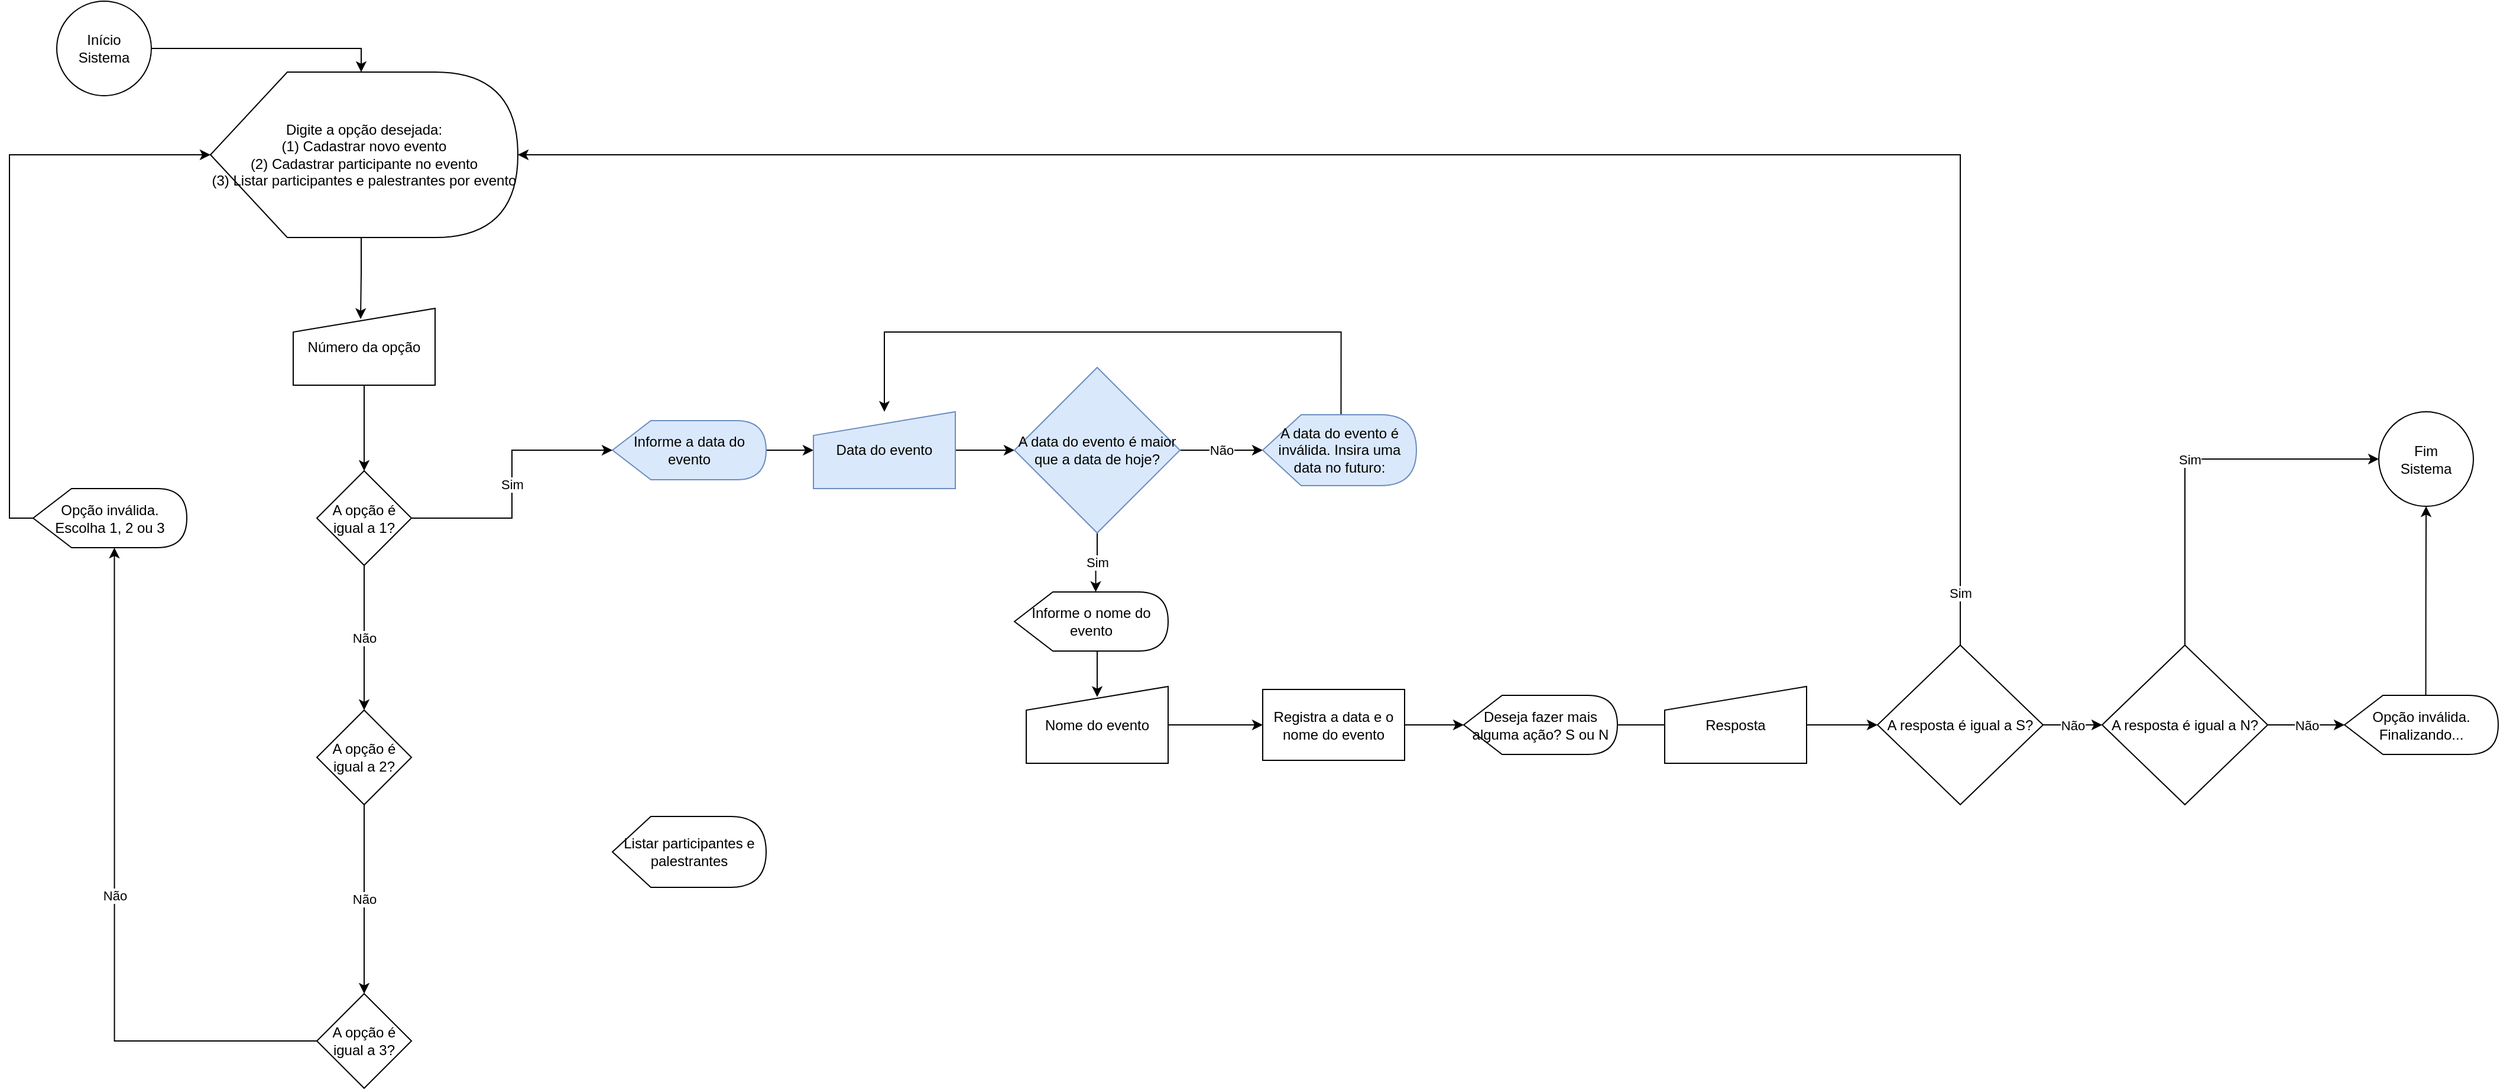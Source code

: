 <mxfile version="15.8.6" type="github">
  <diagram id="AMbJrYQroYjOnYmesZMy" name="Page-1">
    <mxGraphModel dx="1422" dy="794" grid="1" gridSize="10" guides="1" tooltips="1" connect="1" arrows="1" fold="1" page="1" pageScale="1" pageWidth="827" pageHeight="1169" math="0" shadow="0">
      <root>
        <mxCell id="0" />
        <mxCell id="1" parent="0" />
        <mxCell id="UVnA94jCJhpCL6pDzq3i-3" style="edgeStyle=orthogonalEdgeStyle;rounded=0;orthogonalLoop=1;jettySize=auto;html=1;exitX=1;exitY=0.5;exitDx=0;exitDy=0;entryX=0;entryY=0;entryDx=127.5;entryDy=0;entryPerimeter=0;" edge="1" parent="1" source="ntxmmqhkYzdvFGRqi93g-2" target="UVnA94jCJhpCL6pDzq3i-14">
          <mxGeometry relative="1" as="geometry">
            <mxPoint x="220" y="170" as="targetPoint" />
          </mxGeometry>
        </mxCell>
        <mxCell id="ntxmmqhkYzdvFGRqi93g-2" value="Início&lt;br&gt;Sistema" style="ellipse;whiteSpace=wrap;html=1;" parent="1" vertex="1">
          <mxGeometry x="90" y="40" width="80" height="80" as="geometry" />
        </mxCell>
        <mxCell id="UVnA94jCJhpCL6pDzq3i-5" style="edgeStyle=orthogonalEdgeStyle;rounded=0;orthogonalLoop=1;jettySize=auto;html=1;exitX=1;exitY=0.5;exitDx=0;exitDy=0;exitPerimeter=0;entryX=0;entryY=0.5;entryDx=0;entryDy=0;" edge="1" parent="1" source="ntxmmqhkYzdvFGRqi93g-3" target="ntxmmqhkYzdvFGRqi93g-5">
          <mxGeometry relative="1" as="geometry">
            <mxPoint x="710" y="420" as="targetPoint" />
          </mxGeometry>
        </mxCell>
        <mxCell id="ntxmmqhkYzdvFGRqi93g-3" value="Informe a data do evento" style="shape=display;whiteSpace=wrap;html=1;fillColor=#dae8fc;strokeColor=#6c8ebf;" parent="1" vertex="1">
          <mxGeometry x="560" y="395" width="130" height="50" as="geometry" />
        </mxCell>
        <mxCell id="UVnA94jCJhpCL6pDzq3i-6" style="edgeStyle=orthogonalEdgeStyle;rounded=0;orthogonalLoop=1;jettySize=auto;html=1;exitX=1;exitY=0.5;exitDx=0;exitDy=0;entryX=0;entryY=0.5;entryDx=0;entryDy=0;" edge="1" parent="1" source="ntxmmqhkYzdvFGRqi93g-5" target="ntxmmqhkYzdvFGRqi93g-6">
          <mxGeometry relative="1" as="geometry" />
        </mxCell>
        <mxCell id="ntxmmqhkYzdvFGRqi93g-5" value="Data do evento" style="shape=manualInput;whiteSpace=wrap;html=1;size=20;fillColor=#dae8fc;strokeColor=#6c8ebf;" parent="1" vertex="1">
          <mxGeometry x="730" y="387.5" width="120" height="65" as="geometry" />
        </mxCell>
        <mxCell id="UVnA94jCJhpCL6pDzq3i-9" value="Não" style="edgeStyle=orthogonalEdgeStyle;rounded=0;orthogonalLoop=1;jettySize=auto;html=1;exitX=1;exitY=0.5;exitDx=0;exitDy=0;entryX=0;entryY=0.5;entryDx=0;entryDy=0;entryPerimeter=0;" edge="1" parent="1" source="ntxmmqhkYzdvFGRqi93g-6" target="UVnA94jCJhpCL6pDzq3i-8">
          <mxGeometry relative="1" as="geometry" />
        </mxCell>
        <mxCell id="UVnA94jCJhpCL6pDzq3i-26" value="Sim" style="edgeStyle=orthogonalEdgeStyle;rounded=0;orthogonalLoop=1;jettySize=auto;html=1;exitX=0.5;exitY=1;exitDx=0;exitDy=0;entryX=0;entryY=0;entryDx=68.75;entryDy=0;entryPerimeter=0;" edge="1" parent="1" source="ntxmmqhkYzdvFGRqi93g-6" target="UVnA94jCJhpCL6pDzq3i-25">
          <mxGeometry relative="1" as="geometry" />
        </mxCell>
        <mxCell id="ntxmmqhkYzdvFGRqi93g-6" value="A data do evento é maior que a data de hoje?" style="rhombus;whiteSpace=wrap;html=1;fillColor=#dae8fc;strokeColor=#6c8ebf;" parent="1" vertex="1">
          <mxGeometry x="900" y="350" width="140" height="140" as="geometry" />
        </mxCell>
        <mxCell id="UVnA94jCJhpCL6pDzq3i-7" value="Fim&lt;br&gt;Sistema" style="ellipse;whiteSpace=wrap;html=1;" vertex="1" parent="1">
          <mxGeometry x="2054" y="387.5" width="80" height="80" as="geometry" />
        </mxCell>
        <mxCell id="UVnA94jCJhpCL6pDzq3i-11" style="edgeStyle=orthogonalEdgeStyle;rounded=0;orthogonalLoop=1;jettySize=auto;html=1;exitX=0;exitY=0;exitDx=66.25;exitDy=0;exitPerimeter=0;entryX=0.5;entryY=0;entryDx=0;entryDy=0;" edge="1" parent="1" source="UVnA94jCJhpCL6pDzq3i-8" target="ntxmmqhkYzdvFGRqi93g-5">
          <mxGeometry relative="1" as="geometry">
            <Array as="points">
              <mxPoint x="1176" y="320" />
              <mxPoint x="790" y="320" />
            </Array>
          </mxGeometry>
        </mxCell>
        <mxCell id="UVnA94jCJhpCL6pDzq3i-8" value="A data do evento é inválida. Insira uma data no futuro:" style="shape=display;whiteSpace=wrap;html=1;fillColor=#dae8fc;strokeColor=#6c8ebf;" vertex="1" parent="1">
          <mxGeometry x="1110" y="390" width="130" height="60" as="geometry" />
        </mxCell>
        <mxCell id="UVnA94jCJhpCL6pDzq3i-12" value="Listar participantes e palestrantes" style="shape=display;whiteSpace=wrap;html=1;" vertex="1" parent="1">
          <mxGeometry x="560" y="730" width="130" height="60" as="geometry" />
        </mxCell>
        <mxCell id="UVnA94jCJhpCL6pDzq3i-17" style="edgeStyle=orthogonalEdgeStyle;rounded=0;orthogonalLoop=1;jettySize=auto;html=1;exitX=0;exitY=0;exitDx=127.5;exitDy=140;exitPerimeter=0;entryX=0.475;entryY=0.138;entryDx=0;entryDy=0;entryPerimeter=0;" edge="1" parent="1" source="UVnA94jCJhpCL6pDzq3i-14" target="UVnA94jCJhpCL6pDzq3i-16">
          <mxGeometry relative="1" as="geometry" />
        </mxCell>
        <mxCell id="UVnA94jCJhpCL6pDzq3i-14" value="Digite a opção desejada:&lt;br&gt;(1) Cadastrar novo evento&lt;br&gt;(2) Cadastrar participante no evento&lt;br&gt;(3) Listar participantes e palestrantes por evento" style="shape=display;whiteSpace=wrap;html=1;" vertex="1" parent="1">
          <mxGeometry x="220" y="100" width="260" height="140" as="geometry" />
        </mxCell>
        <mxCell id="UVnA94jCJhpCL6pDzq3i-19" value="" style="edgeStyle=orthogonalEdgeStyle;rounded=0;orthogonalLoop=1;jettySize=auto;html=1;" edge="1" parent="1" source="UVnA94jCJhpCL6pDzq3i-16" target="UVnA94jCJhpCL6pDzq3i-18">
          <mxGeometry relative="1" as="geometry" />
        </mxCell>
        <mxCell id="UVnA94jCJhpCL6pDzq3i-16" value="Número da opção" style="shape=manualInput;whiteSpace=wrap;html=1;size=20;" vertex="1" parent="1">
          <mxGeometry x="290" y="300" width="120" height="65" as="geometry" />
        </mxCell>
        <mxCell id="UVnA94jCJhpCL6pDzq3i-20" value="Sim" style="edgeStyle=orthogonalEdgeStyle;rounded=0;orthogonalLoop=1;jettySize=auto;html=1;exitX=1;exitY=0.5;exitDx=0;exitDy=0;entryX=0;entryY=0.5;entryDx=0;entryDy=0;entryPerimeter=0;" edge="1" parent="1" source="UVnA94jCJhpCL6pDzq3i-18" target="ntxmmqhkYzdvFGRqi93g-3">
          <mxGeometry relative="1" as="geometry" />
        </mxCell>
        <mxCell id="UVnA94jCJhpCL6pDzq3i-46" value="Não" style="edgeStyle=orthogonalEdgeStyle;rounded=0;orthogonalLoop=1;jettySize=auto;html=1;exitX=0.5;exitY=1;exitDx=0;exitDy=0;entryX=0.5;entryY=0;entryDx=0;entryDy=0;" edge="1" parent="1" source="UVnA94jCJhpCL6pDzq3i-18" target="UVnA94jCJhpCL6pDzq3i-44">
          <mxGeometry relative="1" as="geometry" />
        </mxCell>
        <mxCell id="UVnA94jCJhpCL6pDzq3i-18" value="A opção é igual a 1?" style="rhombus;whiteSpace=wrap;html=1;" vertex="1" parent="1">
          <mxGeometry x="310" y="437.5" width="80" height="80" as="geometry" />
        </mxCell>
        <mxCell id="UVnA94jCJhpCL6pDzq3i-24" style="edgeStyle=orthogonalEdgeStyle;rounded=0;orthogonalLoop=1;jettySize=auto;html=1;exitX=0;exitY=0.5;exitDx=0;exitDy=0;exitPerimeter=0;entryX=0;entryY=0.5;entryDx=0;entryDy=0;entryPerimeter=0;" edge="1" parent="1" source="UVnA94jCJhpCL6pDzq3i-22" target="UVnA94jCJhpCL6pDzq3i-14">
          <mxGeometry relative="1" as="geometry" />
        </mxCell>
        <mxCell id="UVnA94jCJhpCL6pDzq3i-22" value="Opção inválida. Escolha 1, 2 ou 3" style="shape=display;whiteSpace=wrap;html=1;" vertex="1" parent="1">
          <mxGeometry x="70" y="452.5" width="130" height="50" as="geometry" />
        </mxCell>
        <mxCell id="UVnA94jCJhpCL6pDzq3i-28" style="edgeStyle=orthogonalEdgeStyle;rounded=0;orthogonalLoop=1;jettySize=auto;html=1;exitX=0;exitY=0;exitDx=68.75;exitDy=50;exitPerimeter=0;entryX=0.5;entryY=0.136;entryDx=0;entryDy=0;entryPerimeter=0;" edge="1" parent="1" source="UVnA94jCJhpCL6pDzq3i-25" target="UVnA94jCJhpCL6pDzq3i-27">
          <mxGeometry relative="1" as="geometry" />
        </mxCell>
        <mxCell id="UVnA94jCJhpCL6pDzq3i-25" value="Informe o nome do evento" style="shape=display;whiteSpace=wrap;html=1;" vertex="1" parent="1">
          <mxGeometry x="900" y="540" width="130" height="50" as="geometry" />
        </mxCell>
        <mxCell id="UVnA94jCJhpCL6pDzq3i-30" value="" style="edgeStyle=orthogonalEdgeStyle;rounded=0;orthogonalLoop=1;jettySize=auto;html=1;" edge="1" parent="1" source="UVnA94jCJhpCL6pDzq3i-27" target="UVnA94jCJhpCL6pDzq3i-29">
          <mxGeometry relative="1" as="geometry" />
        </mxCell>
        <mxCell id="UVnA94jCJhpCL6pDzq3i-27" value="Nome do evento" style="shape=manualInput;whiteSpace=wrap;html=1;size=20;" vertex="1" parent="1">
          <mxGeometry x="910" y="620" width="120" height="65" as="geometry" />
        </mxCell>
        <mxCell id="UVnA94jCJhpCL6pDzq3i-39" style="edgeStyle=orthogonalEdgeStyle;rounded=0;orthogonalLoop=1;jettySize=auto;html=1;exitX=1;exitY=0.5;exitDx=0;exitDy=0;entryX=0;entryY=0.5;entryDx=0;entryDy=0;entryPerimeter=0;" edge="1" parent="1" source="UVnA94jCJhpCL6pDzq3i-29" target="UVnA94jCJhpCL6pDzq3i-38">
          <mxGeometry relative="1" as="geometry" />
        </mxCell>
        <mxCell id="UVnA94jCJhpCL6pDzq3i-29" value="Registra a data e o nome do evento" style="whiteSpace=wrap;html=1;" vertex="1" parent="1">
          <mxGeometry x="1110" y="622.5" width="120" height="60" as="geometry" />
        </mxCell>
        <mxCell id="UVnA94jCJhpCL6pDzq3i-34" value="Sim" style="edgeStyle=orthogonalEdgeStyle;rounded=0;orthogonalLoop=1;jettySize=auto;html=1;exitX=0.5;exitY=0;exitDx=0;exitDy=0;entryX=1;entryY=0.5;entryDx=0;entryDy=0;entryPerimeter=0;" edge="1" parent="1" source="UVnA94jCJhpCL6pDzq3i-32" target="UVnA94jCJhpCL6pDzq3i-14">
          <mxGeometry x="-0.946" relative="1" as="geometry">
            <mxPoint as="offset" />
          </mxGeometry>
        </mxCell>
        <mxCell id="UVnA94jCJhpCL6pDzq3i-51" value="Não" style="edgeStyle=orthogonalEdgeStyle;rounded=0;orthogonalLoop=1;jettySize=auto;html=1;exitX=1;exitY=0.5;exitDx=0;exitDy=0;entryX=0;entryY=0.5;entryDx=0;entryDy=0;" edge="1" parent="1" source="UVnA94jCJhpCL6pDzq3i-32" target="UVnA94jCJhpCL6pDzq3i-50">
          <mxGeometry relative="1" as="geometry" />
        </mxCell>
        <mxCell id="UVnA94jCJhpCL6pDzq3i-32" value="A resposta é igual a S?" style="rhombus;whiteSpace=wrap;html=1;" vertex="1" parent="1">
          <mxGeometry x="1630" y="585" width="140" height="135" as="geometry" />
        </mxCell>
        <mxCell id="UVnA94jCJhpCL6pDzq3i-54" style="edgeStyle=orthogonalEdgeStyle;rounded=0;orthogonalLoop=1;jettySize=auto;html=1;exitX=0;exitY=0;exitDx=68.75;exitDy=0;exitPerimeter=0;entryX=0.5;entryY=1;entryDx=0;entryDy=0;" edge="1" parent="1" source="UVnA94jCJhpCL6pDzq3i-36" target="UVnA94jCJhpCL6pDzq3i-7">
          <mxGeometry relative="1" as="geometry" />
        </mxCell>
        <mxCell id="UVnA94jCJhpCL6pDzq3i-36" value="Opção inválida. Finalizando..." style="shape=display;whiteSpace=wrap;html=1;" vertex="1" parent="1">
          <mxGeometry x="2025" y="627.5" width="130" height="50" as="geometry" />
        </mxCell>
        <mxCell id="UVnA94jCJhpCL6pDzq3i-40" style="edgeStyle=orthogonalEdgeStyle;rounded=0;orthogonalLoop=1;jettySize=auto;html=1;exitX=1;exitY=0.5;exitDx=0;exitDy=0;exitPerimeter=0;entryX=0;entryY=0.5;entryDx=0;entryDy=0;startArrow=none;" edge="1" parent="1" source="UVnA94jCJhpCL6pDzq3i-41" target="UVnA94jCJhpCL6pDzq3i-32">
          <mxGeometry relative="1" as="geometry" />
        </mxCell>
        <mxCell id="UVnA94jCJhpCL6pDzq3i-38" value="Deseja fazer mais alguma ação? S ou N" style="shape=display;whiteSpace=wrap;html=1;" vertex="1" parent="1">
          <mxGeometry x="1280" y="627.5" width="130" height="50" as="geometry" />
        </mxCell>
        <mxCell id="UVnA94jCJhpCL6pDzq3i-41" value="Resposta" style="shape=manualInput;whiteSpace=wrap;html=1;size=20;" vertex="1" parent="1">
          <mxGeometry x="1450" y="620" width="120" height="65" as="geometry" />
        </mxCell>
        <mxCell id="UVnA94jCJhpCL6pDzq3i-42" value="" style="edgeStyle=orthogonalEdgeStyle;rounded=0;orthogonalLoop=1;jettySize=auto;html=1;exitX=1;exitY=0.5;exitDx=0;exitDy=0;exitPerimeter=0;entryX=0;entryY=0.5;entryDx=0;entryDy=0;endArrow=none;" edge="1" parent="1" source="UVnA94jCJhpCL6pDzq3i-38" target="UVnA94jCJhpCL6pDzq3i-41">
          <mxGeometry relative="1" as="geometry">
            <mxPoint x="1410" y="652.5" as="sourcePoint" />
            <mxPoint x="1720" y="652.5" as="targetPoint" />
          </mxGeometry>
        </mxCell>
        <mxCell id="UVnA94jCJhpCL6pDzq3i-47" value="Não" style="edgeStyle=orthogonalEdgeStyle;rounded=0;orthogonalLoop=1;jettySize=auto;html=1;exitX=0.5;exitY=1;exitDx=0;exitDy=0;" edge="1" parent="1" source="UVnA94jCJhpCL6pDzq3i-44" target="UVnA94jCJhpCL6pDzq3i-45">
          <mxGeometry relative="1" as="geometry" />
        </mxCell>
        <mxCell id="UVnA94jCJhpCL6pDzq3i-44" value="A opção é igual a 2?" style="rhombus;whiteSpace=wrap;html=1;" vertex="1" parent="1">
          <mxGeometry x="310" y="640" width="80" height="80" as="geometry" />
        </mxCell>
        <mxCell id="UVnA94jCJhpCL6pDzq3i-48" value="Não" style="edgeStyle=orthogonalEdgeStyle;rounded=0;orthogonalLoop=1;jettySize=auto;html=1;exitX=0;exitY=0.5;exitDx=0;exitDy=0;entryX=0;entryY=0;entryDx=68.75;entryDy=50;entryPerimeter=0;" edge="1" parent="1" source="UVnA94jCJhpCL6pDzq3i-45" target="UVnA94jCJhpCL6pDzq3i-22">
          <mxGeometry relative="1" as="geometry" />
        </mxCell>
        <mxCell id="UVnA94jCJhpCL6pDzq3i-45" value="A opção é igual a 3?" style="rhombus;whiteSpace=wrap;html=1;" vertex="1" parent="1">
          <mxGeometry x="310" y="880" width="80" height="80" as="geometry" />
        </mxCell>
        <mxCell id="UVnA94jCJhpCL6pDzq3i-52" value="Sim" style="edgeStyle=orthogonalEdgeStyle;rounded=0;orthogonalLoop=1;jettySize=auto;html=1;exitX=0.5;exitY=0;exitDx=0;exitDy=0;entryX=0;entryY=0.5;entryDx=0;entryDy=0;" edge="1" parent="1" source="UVnA94jCJhpCL6pDzq3i-50" target="UVnA94jCJhpCL6pDzq3i-7">
          <mxGeometry relative="1" as="geometry" />
        </mxCell>
        <mxCell id="UVnA94jCJhpCL6pDzq3i-53" value="Não" style="edgeStyle=orthogonalEdgeStyle;rounded=0;orthogonalLoop=1;jettySize=auto;html=1;exitX=1;exitY=0.5;exitDx=0;exitDy=0;entryX=0;entryY=0.5;entryDx=0;entryDy=0;entryPerimeter=0;" edge="1" parent="1" source="UVnA94jCJhpCL6pDzq3i-50" target="UVnA94jCJhpCL6pDzq3i-36">
          <mxGeometry relative="1" as="geometry" />
        </mxCell>
        <mxCell id="UVnA94jCJhpCL6pDzq3i-50" value="A resposta é igual a N?" style="rhombus;whiteSpace=wrap;html=1;" vertex="1" parent="1">
          <mxGeometry x="1820" y="585" width="140" height="135" as="geometry" />
        </mxCell>
      </root>
    </mxGraphModel>
  </diagram>
</mxfile>
